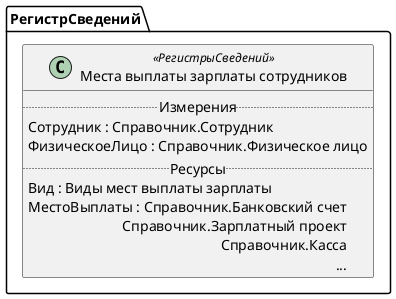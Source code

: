 ﻿@startuml МестаВыплатыЗарплатыСотрудников
'!include templates.wsd
'..\include templates.wsd
class РегистрСведений.МестаВыплатыЗарплатыСотрудников as "Места выплаты зарплаты сотрудников" <<РегистрыСведений>>
{
..Измерения..
Сотрудник : Справочник.Сотрудник
ФизическоеЛицо : Справочник.Физическое лицо
..Ресурсы..
Вид : Виды мест выплаты зарплаты
МестоВыплаты : Справочник.Банковский счет\rСправочник.Зарплатный проект\rСправочник.Касса\r...
}
@enduml
